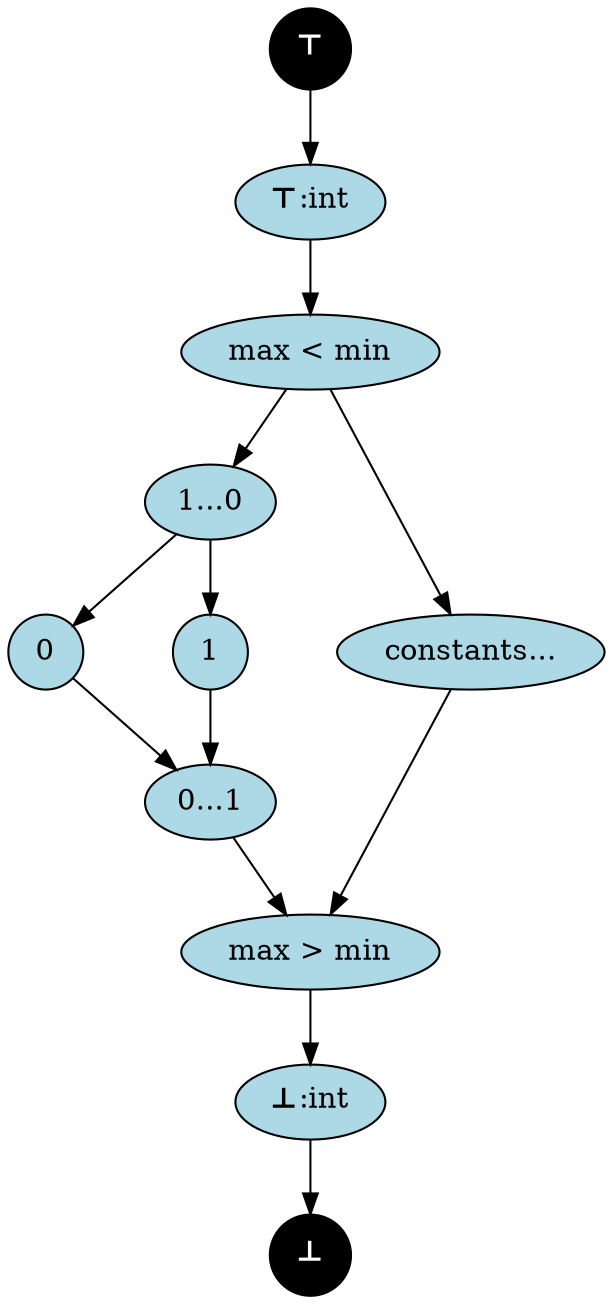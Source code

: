 digraph Lattice {
    compound = true;
    // Define nodes
    splines=false;
    node [shape=circle, style=filled];
    nodesep=0.6;

    TOP [label=<<B>⊤</B >>, fillcolor=black, fontcolor=white];
    BOT [label=<<B>⊥</B>>, fillcolor=black, fontcolor=white];

    // ----------------------
    // Integers
    INT_TOP [label=<<B>⊤</B >:int>, fillcolor=lightblue, shape=oval];
    INT_BOT [label=<<B>⊥</B>:int>, fillcolor=lightblue, shape=oval];

    INT_HI    [label="max < min" , fillcolor=lightblue, shape=oval];
    INT_XBOOL [label="1...0", fillcolor=lightblue, shape=oval];
    INT_CON   [label="constants...", fillcolor=lightblue, shape=oval];
    INT_CON0  [label="0", fillcolor=lightblue];
    INT_CON1  [label="1", fillcolor=lightblue];
    INT_BOOL  [label="0...1", fillcolor=lightblue,shape=oval];
    INT_LO    [label="max > min" , fillcolor=lightblue, shape=oval];

    TOP        -> INT_TOP;
    INT_TOP    -> INT_HI;
    INT_HI     -> INT_XBOOL;
    INT_XBOOL  -> INT_CON0;
    INT_XBOOL  -> INT_CON1;
    INT_HI     -> INT_CON;
    INT_CON0   -> INT_BOOL;
    INT_CON1   -> INT_BOOL;
    INT_BOOL   -> INT_LO;
    INT_CON    -> INT_LO;
    INT_LO     -> INT_BOT;
    INT_BOT    -> BOT;

    INT_CON0 -> INT_CON1 -> INT_CON [style=invis];


    // Additional customization
    {rank=same; TOP}
    {rank=same; INT_TOP; }
    {rank=same; INT_CON; INT_CON0; INT_CON1;
    }
    {rank=same; INT_BOT; }
    {rank=same; BOT;}
}
